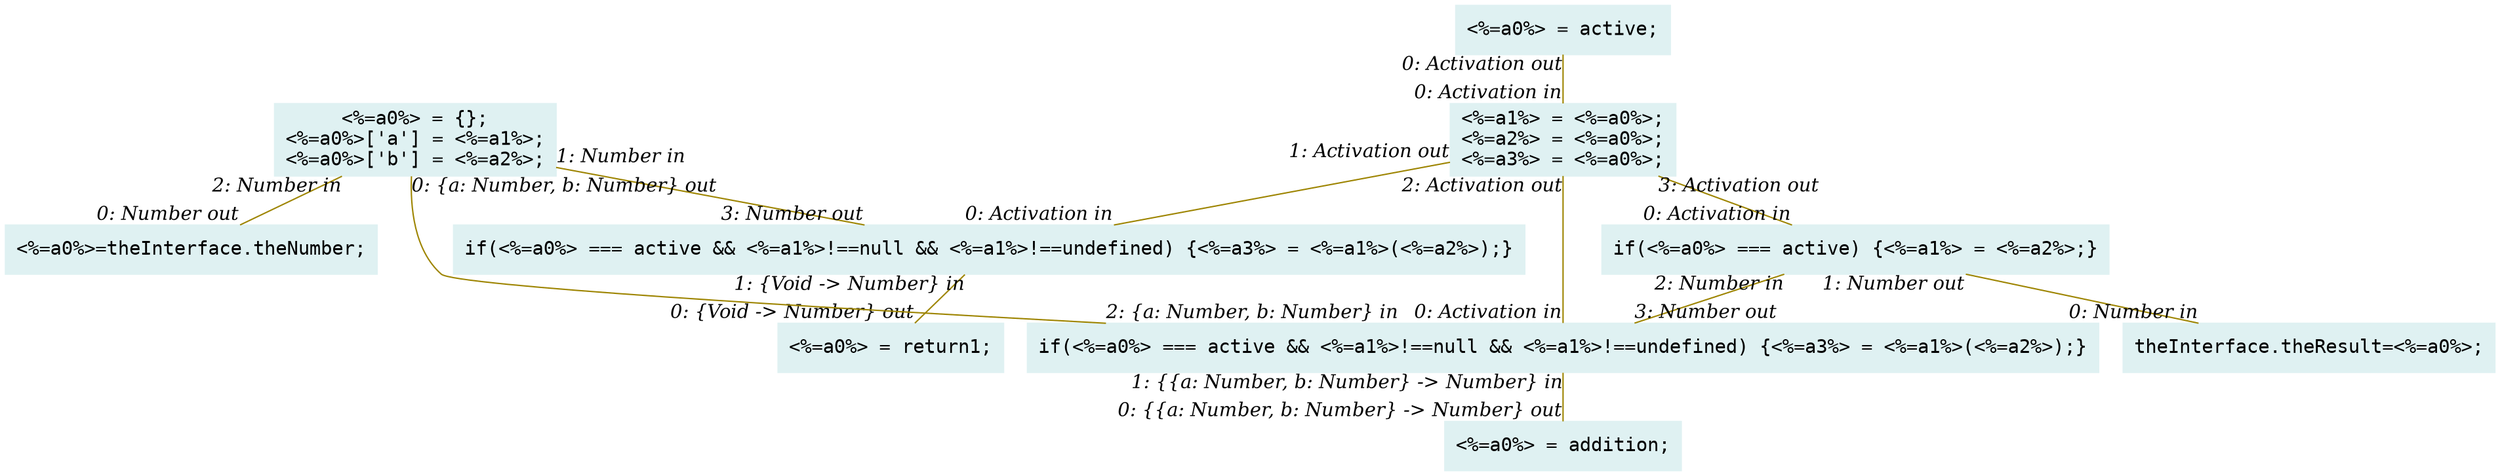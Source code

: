 digraph g{node_379 [shape="box", style="filled", color="#dff1f2", fontname="Courier", label="<%=a0%>=theInterface.theNumber;
" ]
node_381 [shape="box", style="filled", color="#dff1f2", fontname="Courier", label="theInterface.theResult=<%=a0%>;
" ]
node_450 [shape="box", style="filled", color="#dff1f2", fontname="Courier", label="<%=a0%> = active;
" ]
node_457 [shape="box", style="filled", color="#dff1f2", fontname="Courier", label="<%=a0%> = return1;
" ]
node_459 [shape="box", style="filled", color="#dff1f2", fontname="Courier", label="<%=a0%> = addition;
" ]
node_461 [shape="box", style="filled", color="#dff1f2", fontname="Courier", label="if(<%=a0%> === active && <%=a1%>!==null && <%=a1%>!==undefined) {<%=a3%> = <%=a1%>(<%=a2%>);}
" ]
node_465 [shape="box", style="filled", color="#dff1f2", fontname="Courier", label="if(<%=a0%> === active && <%=a1%>!==null && <%=a1%>!==undefined) {<%=a3%> = <%=a1%>(<%=a2%>);}
" ]
node_482 [shape="box", style="filled", color="#dff1f2", fontname="Courier", label="<%=a0%> = {};
<%=a0%>['a'] = <%=a1%>;
<%=a0%>['b'] = <%=a2%>;
" ]
node_486 [shape="box", style="filled", color="#dff1f2", fontname="Courier", label="if(<%=a0%> === active) {<%=a1%> = <%=a2%>;}
" ]
node_490 [shape="box", style="filled", color="#dff1f2", fontname="Courier", label="<%=a1%> = <%=a0%>;
<%=a2%> = <%=a0%>;
<%=a3%> = <%=a0%>;
" ]
node_461 -> node_457 [dir=none, arrowHead=none, fontname="Times-Italic", arrowsize=1, color="#9d8400", label="",  headlabel="0: {Void -> Number} out", taillabel="1: {Void -> Number} in" ]
node_465 -> node_459 [dir=none, arrowHead=none, fontname="Times-Italic", arrowsize=1, color="#9d8400", label="",  headlabel="0: {{a: Number, b: Number} -> Number} out", taillabel="1: {{a: Number, b: Number} -> Number} in" ]
node_482 -> node_379 [dir=none, arrowHead=none, fontname="Times-Italic", arrowsize=1, color="#9d8400", label="",  headlabel="0: Number out", taillabel="2: Number in" ]
node_482 -> node_461 [dir=none, arrowHead=none, fontname="Times-Italic", arrowsize=1, color="#9d8400", label="",  headlabel="3: Number out", taillabel="1: Number in" ]
node_482 -> node_465 [dir=none, arrowHead=none, fontname="Times-Italic", arrowsize=1, color="#9d8400", label="",  headlabel="2: {a: Number, b: Number} in", taillabel="0: {a: Number, b: Number} out" ]
node_486 -> node_381 [dir=none, arrowHead=none, fontname="Times-Italic", arrowsize=1, color="#9d8400", label="",  headlabel="0: Number in", taillabel="1: Number out" ]
node_486 -> node_465 [dir=none, arrowHead=none, fontname="Times-Italic", arrowsize=1, color="#9d8400", label="",  headlabel="3: Number out", taillabel="2: Number in" ]
node_450 -> node_490 [dir=none, arrowHead=none, fontname="Times-Italic", arrowsize=1, color="#9d8400", label="",  headlabel="0: Activation in", taillabel="0: Activation out" ]
node_490 -> node_461 [dir=none, arrowHead=none, fontname="Times-Italic", arrowsize=1, color="#9d8400", label="",  headlabel="0: Activation in", taillabel="1: Activation out" ]
node_490 -> node_465 [dir=none, arrowHead=none, fontname="Times-Italic", arrowsize=1, color="#9d8400", label="",  headlabel="0: Activation in", taillabel="2: Activation out" ]
node_490 -> node_486 [dir=none, arrowHead=none, fontname="Times-Italic", arrowsize=1, color="#9d8400", label="",  headlabel="0: Activation in", taillabel="3: Activation out" ]
}